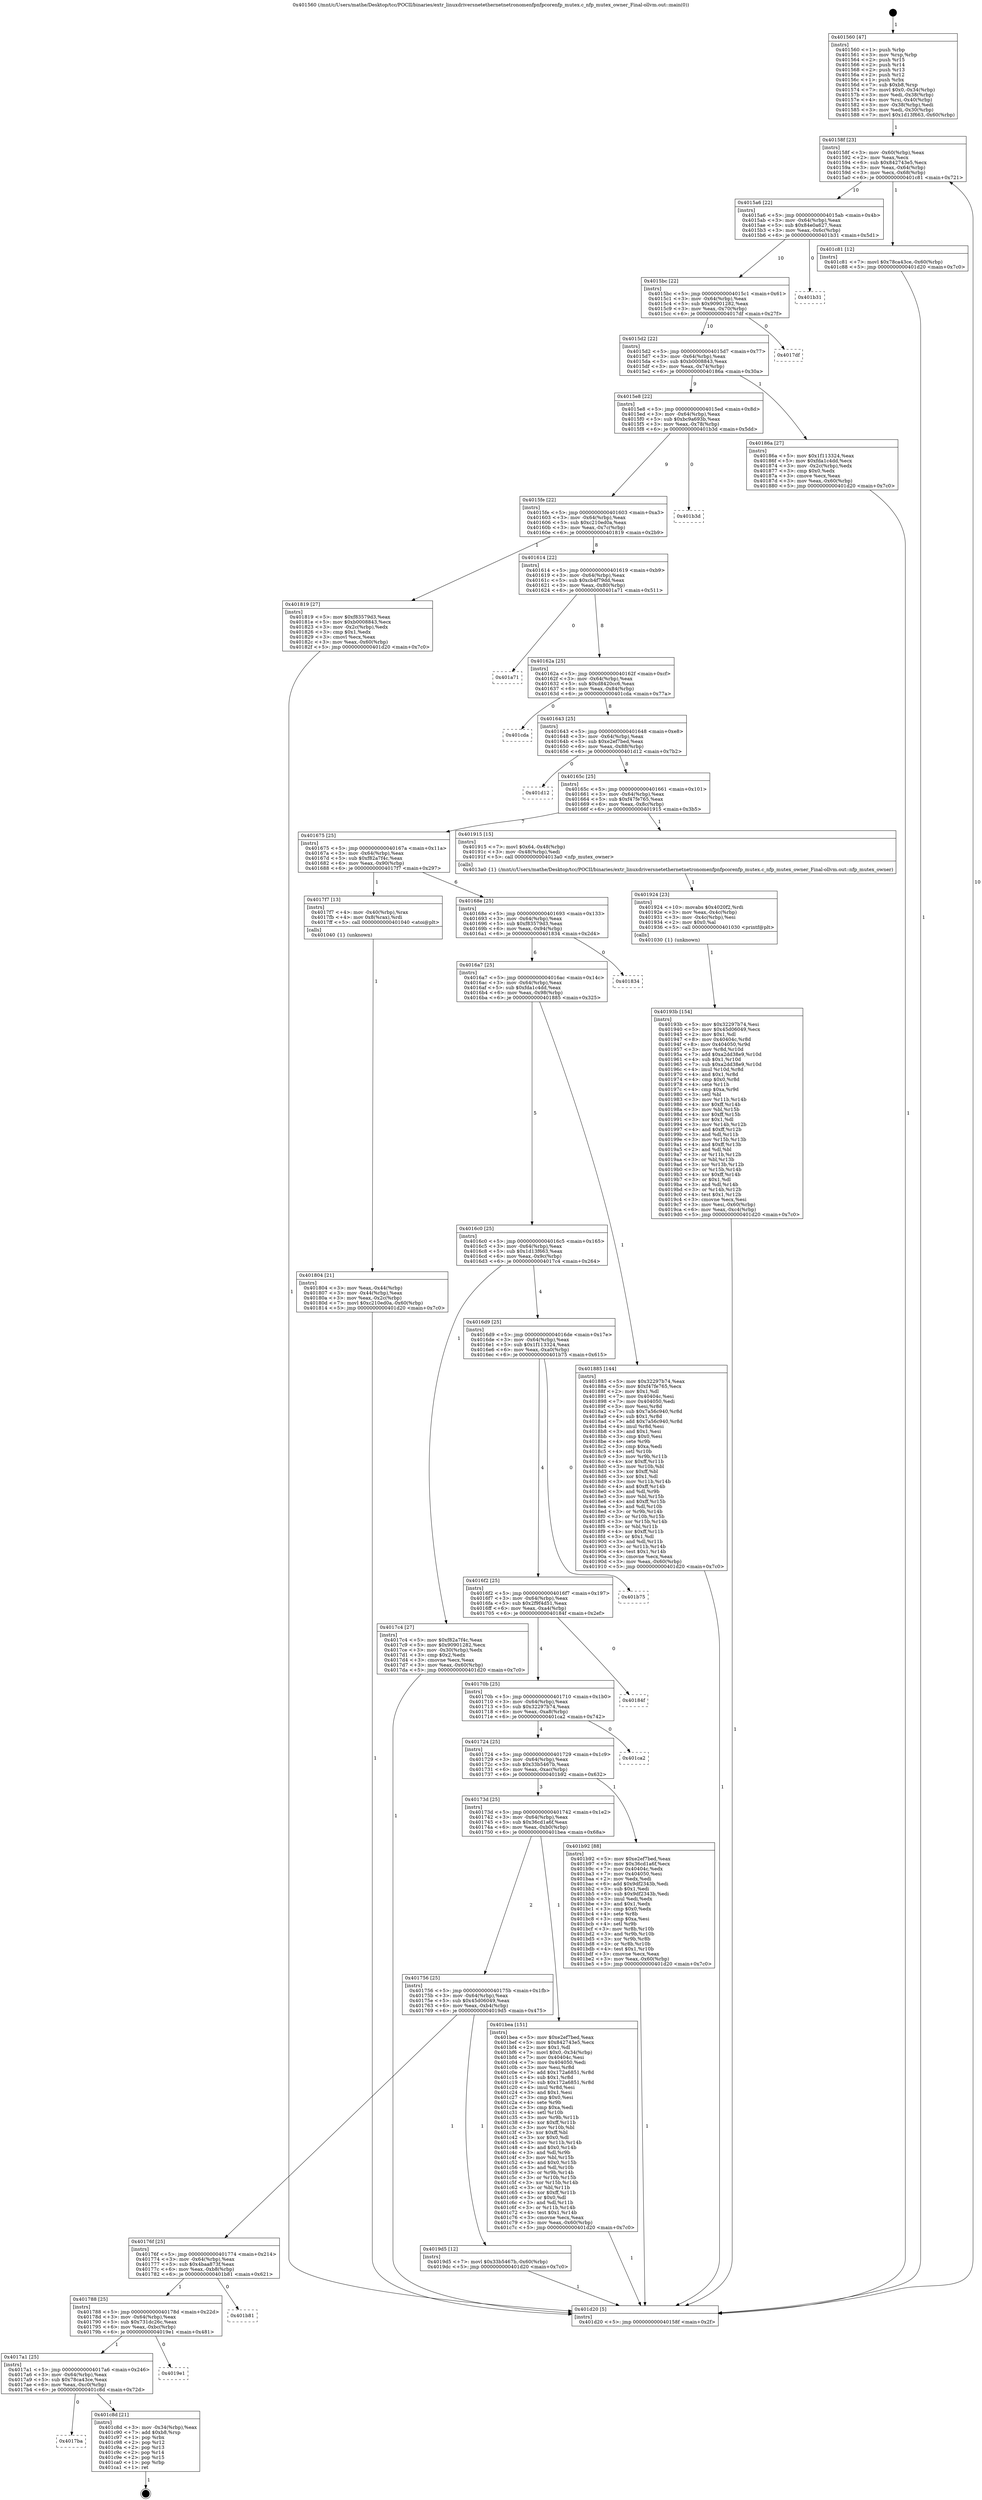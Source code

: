digraph "0x401560" {
  label = "0x401560 (/mnt/c/Users/mathe/Desktop/tcc/POCII/binaries/extr_linuxdriversnetethernetnetronomenfpnfpcorenfp_mutex.c_nfp_mutex_owner_Final-ollvm.out::main(0))"
  labelloc = "t"
  node[shape=record]

  Entry [label="",width=0.3,height=0.3,shape=circle,fillcolor=black,style=filled]
  "0x40158f" [label="{
     0x40158f [23]\l
     | [instrs]\l
     &nbsp;&nbsp;0x40158f \<+3\>: mov -0x60(%rbp),%eax\l
     &nbsp;&nbsp;0x401592 \<+2\>: mov %eax,%ecx\l
     &nbsp;&nbsp;0x401594 \<+6\>: sub $0x842743e5,%ecx\l
     &nbsp;&nbsp;0x40159a \<+3\>: mov %eax,-0x64(%rbp)\l
     &nbsp;&nbsp;0x40159d \<+3\>: mov %ecx,-0x68(%rbp)\l
     &nbsp;&nbsp;0x4015a0 \<+6\>: je 0000000000401c81 \<main+0x721\>\l
  }"]
  "0x401c81" [label="{
     0x401c81 [12]\l
     | [instrs]\l
     &nbsp;&nbsp;0x401c81 \<+7\>: movl $0x78ca43ce,-0x60(%rbp)\l
     &nbsp;&nbsp;0x401c88 \<+5\>: jmp 0000000000401d20 \<main+0x7c0\>\l
  }"]
  "0x4015a6" [label="{
     0x4015a6 [22]\l
     | [instrs]\l
     &nbsp;&nbsp;0x4015a6 \<+5\>: jmp 00000000004015ab \<main+0x4b\>\l
     &nbsp;&nbsp;0x4015ab \<+3\>: mov -0x64(%rbp),%eax\l
     &nbsp;&nbsp;0x4015ae \<+5\>: sub $0x84e0a627,%eax\l
     &nbsp;&nbsp;0x4015b3 \<+3\>: mov %eax,-0x6c(%rbp)\l
     &nbsp;&nbsp;0x4015b6 \<+6\>: je 0000000000401b31 \<main+0x5d1\>\l
  }"]
  Exit [label="",width=0.3,height=0.3,shape=circle,fillcolor=black,style=filled,peripheries=2]
  "0x401b31" [label="{
     0x401b31\l
  }", style=dashed]
  "0x4015bc" [label="{
     0x4015bc [22]\l
     | [instrs]\l
     &nbsp;&nbsp;0x4015bc \<+5\>: jmp 00000000004015c1 \<main+0x61\>\l
     &nbsp;&nbsp;0x4015c1 \<+3\>: mov -0x64(%rbp),%eax\l
     &nbsp;&nbsp;0x4015c4 \<+5\>: sub $0x90901282,%eax\l
     &nbsp;&nbsp;0x4015c9 \<+3\>: mov %eax,-0x70(%rbp)\l
     &nbsp;&nbsp;0x4015cc \<+6\>: je 00000000004017df \<main+0x27f\>\l
  }"]
  "0x4017ba" [label="{
     0x4017ba\l
  }", style=dashed]
  "0x4017df" [label="{
     0x4017df\l
  }", style=dashed]
  "0x4015d2" [label="{
     0x4015d2 [22]\l
     | [instrs]\l
     &nbsp;&nbsp;0x4015d2 \<+5\>: jmp 00000000004015d7 \<main+0x77\>\l
     &nbsp;&nbsp;0x4015d7 \<+3\>: mov -0x64(%rbp),%eax\l
     &nbsp;&nbsp;0x4015da \<+5\>: sub $0xb0008843,%eax\l
     &nbsp;&nbsp;0x4015df \<+3\>: mov %eax,-0x74(%rbp)\l
     &nbsp;&nbsp;0x4015e2 \<+6\>: je 000000000040186a \<main+0x30a\>\l
  }"]
  "0x401c8d" [label="{
     0x401c8d [21]\l
     | [instrs]\l
     &nbsp;&nbsp;0x401c8d \<+3\>: mov -0x34(%rbp),%eax\l
     &nbsp;&nbsp;0x401c90 \<+7\>: add $0xb8,%rsp\l
     &nbsp;&nbsp;0x401c97 \<+1\>: pop %rbx\l
     &nbsp;&nbsp;0x401c98 \<+2\>: pop %r12\l
     &nbsp;&nbsp;0x401c9a \<+2\>: pop %r13\l
     &nbsp;&nbsp;0x401c9c \<+2\>: pop %r14\l
     &nbsp;&nbsp;0x401c9e \<+2\>: pop %r15\l
     &nbsp;&nbsp;0x401ca0 \<+1\>: pop %rbp\l
     &nbsp;&nbsp;0x401ca1 \<+1\>: ret\l
  }"]
  "0x40186a" [label="{
     0x40186a [27]\l
     | [instrs]\l
     &nbsp;&nbsp;0x40186a \<+5\>: mov $0x1f113324,%eax\l
     &nbsp;&nbsp;0x40186f \<+5\>: mov $0xfda1c4dd,%ecx\l
     &nbsp;&nbsp;0x401874 \<+3\>: mov -0x2c(%rbp),%edx\l
     &nbsp;&nbsp;0x401877 \<+3\>: cmp $0x0,%edx\l
     &nbsp;&nbsp;0x40187a \<+3\>: cmove %ecx,%eax\l
     &nbsp;&nbsp;0x40187d \<+3\>: mov %eax,-0x60(%rbp)\l
     &nbsp;&nbsp;0x401880 \<+5\>: jmp 0000000000401d20 \<main+0x7c0\>\l
  }"]
  "0x4015e8" [label="{
     0x4015e8 [22]\l
     | [instrs]\l
     &nbsp;&nbsp;0x4015e8 \<+5\>: jmp 00000000004015ed \<main+0x8d\>\l
     &nbsp;&nbsp;0x4015ed \<+3\>: mov -0x64(%rbp),%eax\l
     &nbsp;&nbsp;0x4015f0 \<+5\>: sub $0xbc9a693b,%eax\l
     &nbsp;&nbsp;0x4015f5 \<+3\>: mov %eax,-0x78(%rbp)\l
     &nbsp;&nbsp;0x4015f8 \<+6\>: je 0000000000401b3d \<main+0x5dd\>\l
  }"]
  "0x4017a1" [label="{
     0x4017a1 [25]\l
     | [instrs]\l
     &nbsp;&nbsp;0x4017a1 \<+5\>: jmp 00000000004017a6 \<main+0x246\>\l
     &nbsp;&nbsp;0x4017a6 \<+3\>: mov -0x64(%rbp),%eax\l
     &nbsp;&nbsp;0x4017a9 \<+5\>: sub $0x78ca43ce,%eax\l
     &nbsp;&nbsp;0x4017ae \<+6\>: mov %eax,-0xc0(%rbp)\l
     &nbsp;&nbsp;0x4017b4 \<+6\>: je 0000000000401c8d \<main+0x72d\>\l
  }"]
  "0x401b3d" [label="{
     0x401b3d\l
  }", style=dashed]
  "0x4015fe" [label="{
     0x4015fe [22]\l
     | [instrs]\l
     &nbsp;&nbsp;0x4015fe \<+5\>: jmp 0000000000401603 \<main+0xa3\>\l
     &nbsp;&nbsp;0x401603 \<+3\>: mov -0x64(%rbp),%eax\l
     &nbsp;&nbsp;0x401606 \<+5\>: sub $0xc210ed0a,%eax\l
     &nbsp;&nbsp;0x40160b \<+3\>: mov %eax,-0x7c(%rbp)\l
     &nbsp;&nbsp;0x40160e \<+6\>: je 0000000000401819 \<main+0x2b9\>\l
  }"]
  "0x4019e1" [label="{
     0x4019e1\l
  }", style=dashed]
  "0x401819" [label="{
     0x401819 [27]\l
     | [instrs]\l
     &nbsp;&nbsp;0x401819 \<+5\>: mov $0xf83579d3,%eax\l
     &nbsp;&nbsp;0x40181e \<+5\>: mov $0xb0008843,%ecx\l
     &nbsp;&nbsp;0x401823 \<+3\>: mov -0x2c(%rbp),%edx\l
     &nbsp;&nbsp;0x401826 \<+3\>: cmp $0x1,%edx\l
     &nbsp;&nbsp;0x401829 \<+3\>: cmovl %ecx,%eax\l
     &nbsp;&nbsp;0x40182c \<+3\>: mov %eax,-0x60(%rbp)\l
     &nbsp;&nbsp;0x40182f \<+5\>: jmp 0000000000401d20 \<main+0x7c0\>\l
  }"]
  "0x401614" [label="{
     0x401614 [22]\l
     | [instrs]\l
     &nbsp;&nbsp;0x401614 \<+5\>: jmp 0000000000401619 \<main+0xb9\>\l
     &nbsp;&nbsp;0x401619 \<+3\>: mov -0x64(%rbp),%eax\l
     &nbsp;&nbsp;0x40161c \<+5\>: sub $0xcb4f79dd,%eax\l
     &nbsp;&nbsp;0x401621 \<+3\>: mov %eax,-0x80(%rbp)\l
     &nbsp;&nbsp;0x401624 \<+6\>: je 0000000000401a71 \<main+0x511\>\l
  }"]
  "0x401788" [label="{
     0x401788 [25]\l
     | [instrs]\l
     &nbsp;&nbsp;0x401788 \<+5\>: jmp 000000000040178d \<main+0x22d\>\l
     &nbsp;&nbsp;0x40178d \<+3\>: mov -0x64(%rbp),%eax\l
     &nbsp;&nbsp;0x401790 \<+5\>: sub $0x731dc26c,%eax\l
     &nbsp;&nbsp;0x401795 \<+6\>: mov %eax,-0xbc(%rbp)\l
     &nbsp;&nbsp;0x40179b \<+6\>: je 00000000004019e1 \<main+0x481\>\l
  }"]
  "0x401a71" [label="{
     0x401a71\l
  }", style=dashed]
  "0x40162a" [label="{
     0x40162a [25]\l
     | [instrs]\l
     &nbsp;&nbsp;0x40162a \<+5\>: jmp 000000000040162f \<main+0xcf\>\l
     &nbsp;&nbsp;0x40162f \<+3\>: mov -0x64(%rbp),%eax\l
     &nbsp;&nbsp;0x401632 \<+5\>: sub $0xd8420cc6,%eax\l
     &nbsp;&nbsp;0x401637 \<+6\>: mov %eax,-0x84(%rbp)\l
     &nbsp;&nbsp;0x40163d \<+6\>: je 0000000000401cda \<main+0x77a\>\l
  }"]
  "0x401b81" [label="{
     0x401b81\l
  }", style=dashed]
  "0x401cda" [label="{
     0x401cda\l
  }", style=dashed]
  "0x401643" [label="{
     0x401643 [25]\l
     | [instrs]\l
     &nbsp;&nbsp;0x401643 \<+5\>: jmp 0000000000401648 \<main+0xe8\>\l
     &nbsp;&nbsp;0x401648 \<+3\>: mov -0x64(%rbp),%eax\l
     &nbsp;&nbsp;0x40164b \<+5\>: sub $0xe2ef7bed,%eax\l
     &nbsp;&nbsp;0x401650 \<+6\>: mov %eax,-0x88(%rbp)\l
     &nbsp;&nbsp;0x401656 \<+6\>: je 0000000000401d12 \<main+0x7b2\>\l
  }"]
  "0x40176f" [label="{
     0x40176f [25]\l
     | [instrs]\l
     &nbsp;&nbsp;0x40176f \<+5\>: jmp 0000000000401774 \<main+0x214\>\l
     &nbsp;&nbsp;0x401774 \<+3\>: mov -0x64(%rbp),%eax\l
     &nbsp;&nbsp;0x401777 \<+5\>: sub $0x4baa873f,%eax\l
     &nbsp;&nbsp;0x40177c \<+6\>: mov %eax,-0xb8(%rbp)\l
     &nbsp;&nbsp;0x401782 \<+6\>: je 0000000000401b81 \<main+0x621\>\l
  }"]
  "0x401d12" [label="{
     0x401d12\l
  }", style=dashed]
  "0x40165c" [label="{
     0x40165c [25]\l
     | [instrs]\l
     &nbsp;&nbsp;0x40165c \<+5\>: jmp 0000000000401661 \<main+0x101\>\l
     &nbsp;&nbsp;0x401661 \<+3\>: mov -0x64(%rbp),%eax\l
     &nbsp;&nbsp;0x401664 \<+5\>: sub $0xf47fe765,%eax\l
     &nbsp;&nbsp;0x401669 \<+6\>: mov %eax,-0x8c(%rbp)\l
     &nbsp;&nbsp;0x40166f \<+6\>: je 0000000000401915 \<main+0x3b5\>\l
  }"]
  "0x4019d5" [label="{
     0x4019d5 [12]\l
     | [instrs]\l
     &nbsp;&nbsp;0x4019d5 \<+7\>: movl $0x33b5467b,-0x60(%rbp)\l
     &nbsp;&nbsp;0x4019dc \<+5\>: jmp 0000000000401d20 \<main+0x7c0\>\l
  }"]
  "0x401915" [label="{
     0x401915 [15]\l
     | [instrs]\l
     &nbsp;&nbsp;0x401915 \<+7\>: movl $0x64,-0x48(%rbp)\l
     &nbsp;&nbsp;0x40191c \<+3\>: mov -0x48(%rbp),%edi\l
     &nbsp;&nbsp;0x40191f \<+5\>: call 00000000004013a0 \<nfp_mutex_owner\>\l
     | [calls]\l
     &nbsp;&nbsp;0x4013a0 \{1\} (/mnt/c/Users/mathe/Desktop/tcc/POCII/binaries/extr_linuxdriversnetethernetnetronomenfpnfpcorenfp_mutex.c_nfp_mutex_owner_Final-ollvm.out::nfp_mutex_owner)\l
  }"]
  "0x401675" [label="{
     0x401675 [25]\l
     | [instrs]\l
     &nbsp;&nbsp;0x401675 \<+5\>: jmp 000000000040167a \<main+0x11a\>\l
     &nbsp;&nbsp;0x40167a \<+3\>: mov -0x64(%rbp),%eax\l
     &nbsp;&nbsp;0x40167d \<+5\>: sub $0xf82a7f4c,%eax\l
     &nbsp;&nbsp;0x401682 \<+6\>: mov %eax,-0x90(%rbp)\l
     &nbsp;&nbsp;0x401688 \<+6\>: je 00000000004017f7 \<main+0x297\>\l
  }"]
  "0x401756" [label="{
     0x401756 [25]\l
     | [instrs]\l
     &nbsp;&nbsp;0x401756 \<+5\>: jmp 000000000040175b \<main+0x1fb\>\l
     &nbsp;&nbsp;0x40175b \<+3\>: mov -0x64(%rbp),%eax\l
     &nbsp;&nbsp;0x40175e \<+5\>: sub $0x45d06049,%eax\l
     &nbsp;&nbsp;0x401763 \<+6\>: mov %eax,-0xb4(%rbp)\l
     &nbsp;&nbsp;0x401769 \<+6\>: je 00000000004019d5 \<main+0x475\>\l
  }"]
  "0x4017f7" [label="{
     0x4017f7 [13]\l
     | [instrs]\l
     &nbsp;&nbsp;0x4017f7 \<+4\>: mov -0x40(%rbp),%rax\l
     &nbsp;&nbsp;0x4017fb \<+4\>: mov 0x8(%rax),%rdi\l
     &nbsp;&nbsp;0x4017ff \<+5\>: call 0000000000401040 \<atoi@plt\>\l
     | [calls]\l
     &nbsp;&nbsp;0x401040 \{1\} (unknown)\l
  }"]
  "0x40168e" [label="{
     0x40168e [25]\l
     | [instrs]\l
     &nbsp;&nbsp;0x40168e \<+5\>: jmp 0000000000401693 \<main+0x133\>\l
     &nbsp;&nbsp;0x401693 \<+3\>: mov -0x64(%rbp),%eax\l
     &nbsp;&nbsp;0x401696 \<+5\>: sub $0xf83579d3,%eax\l
     &nbsp;&nbsp;0x40169b \<+6\>: mov %eax,-0x94(%rbp)\l
     &nbsp;&nbsp;0x4016a1 \<+6\>: je 0000000000401834 \<main+0x2d4\>\l
  }"]
  "0x401bea" [label="{
     0x401bea [151]\l
     | [instrs]\l
     &nbsp;&nbsp;0x401bea \<+5\>: mov $0xe2ef7bed,%eax\l
     &nbsp;&nbsp;0x401bef \<+5\>: mov $0x842743e5,%ecx\l
     &nbsp;&nbsp;0x401bf4 \<+2\>: mov $0x1,%dl\l
     &nbsp;&nbsp;0x401bf6 \<+7\>: movl $0x0,-0x34(%rbp)\l
     &nbsp;&nbsp;0x401bfd \<+7\>: mov 0x40404c,%esi\l
     &nbsp;&nbsp;0x401c04 \<+7\>: mov 0x404050,%edi\l
     &nbsp;&nbsp;0x401c0b \<+3\>: mov %esi,%r8d\l
     &nbsp;&nbsp;0x401c0e \<+7\>: add $0x172a6851,%r8d\l
     &nbsp;&nbsp;0x401c15 \<+4\>: sub $0x1,%r8d\l
     &nbsp;&nbsp;0x401c19 \<+7\>: sub $0x172a6851,%r8d\l
     &nbsp;&nbsp;0x401c20 \<+4\>: imul %r8d,%esi\l
     &nbsp;&nbsp;0x401c24 \<+3\>: and $0x1,%esi\l
     &nbsp;&nbsp;0x401c27 \<+3\>: cmp $0x0,%esi\l
     &nbsp;&nbsp;0x401c2a \<+4\>: sete %r9b\l
     &nbsp;&nbsp;0x401c2e \<+3\>: cmp $0xa,%edi\l
     &nbsp;&nbsp;0x401c31 \<+4\>: setl %r10b\l
     &nbsp;&nbsp;0x401c35 \<+3\>: mov %r9b,%r11b\l
     &nbsp;&nbsp;0x401c38 \<+4\>: xor $0xff,%r11b\l
     &nbsp;&nbsp;0x401c3c \<+3\>: mov %r10b,%bl\l
     &nbsp;&nbsp;0x401c3f \<+3\>: xor $0xff,%bl\l
     &nbsp;&nbsp;0x401c42 \<+3\>: xor $0x0,%dl\l
     &nbsp;&nbsp;0x401c45 \<+3\>: mov %r11b,%r14b\l
     &nbsp;&nbsp;0x401c48 \<+4\>: and $0x0,%r14b\l
     &nbsp;&nbsp;0x401c4c \<+3\>: and %dl,%r9b\l
     &nbsp;&nbsp;0x401c4f \<+3\>: mov %bl,%r15b\l
     &nbsp;&nbsp;0x401c52 \<+4\>: and $0x0,%r15b\l
     &nbsp;&nbsp;0x401c56 \<+3\>: and %dl,%r10b\l
     &nbsp;&nbsp;0x401c59 \<+3\>: or %r9b,%r14b\l
     &nbsp;&nbsp;0x401c5c \<+3\>: or %r10b,%r15b\l
     &nbsp;&nbsp;0x401c5f \<+3\>: xor %r15b,%r14b\l
     &nbsp;&nbsp;0x401c62 \<+3\>: or %bl,%r11b\l
     &nbsp;&nbsp;0x401c65 \<+4\>: xor $0xff,%r11b\l
     &nbsp;&nbsp;0x401c69 \<+3\>: or $0x0,%dl\l
     &nbsp;&nbsp;0x401c6c \<+3\>: and %dl,%r11b\l
     &nbsp;&nbsp;0x401c6f \<+3\>: or %r11b,%r14b\l
     &nbsp;&nbsp;0x401c72 \<+4\>: test $0x1,%r14b\l
     &nbsp;&nbsp;0x401c76 \<+3\>: cmovne %ecx,%eax\l
     &nbsp;&nbsp;0x401c79 \<+3\>: mov %eax,-0x60(%rbp)\l
     &nbsp;&nbsp;0x401c7c \<+5\>: jmp 0000000000401d20 \<main+0x7c0\>\l
  }"]
  "0x401834" [label="{
     0x401834\l
  }", style=dashed]
  "0x4016a7" [label="{
     0x4016a7 [25]\l
     | [instrs]\l
     &nbsp;&nbsp;0x4016a7 \<+5\>: jmp 00000000004016ac \<main+0x14c\>\l
     &nbsp;&nbsp;0x4016ac \<+3\>: mov -0x64(%rbp),%eax\l
     &nbsp;&nbsp;0x4016af \<+5\>: sub $0xfda1c4dd,%eax\l
     &nbsp;&nbsp;0x4016b4 \<+6\>: mov %eax,-0x98(%rbp)\l
     &nbsp;&nbsp;0x4016ba \<+6\>: je 0000000000401885 \<main+0x325\>\l
  }"]
  "0x40173d" [label="{
     0x40173d [25]\l
     | [instrs]\l
     &nbsp;&nbsp;0x40173d \<+5\>: jmp 0000000000401742 \<main+0x1e2\>\l
     &nbsp;&nbsp;0x401742 \<+3\>: mov -0x64(%rbp),%eax\l
     &nbsp;&nbsp;0x401745 \<+5\>: sub $0x36cd1a6f,%eax\l
     &nbsp;&nbsp;0x40174a \<+6\>: mov %eax,-0xb0(%rbp)\l
     &nbsp;&nbsp;0x401750 \<+6\>: je 0000000000401bea \<main+0x68a\>\l
  }"]
  "0x401885" [label="{
     0x401885 [144]\l
     | [instrs]\l
     &nbsp;&nbsp;0x401885 \<+5\>: mov $0x32297b74,%eax\l
     &nbsp;&nbsp;0x40188a \<+5\>: mov $0xf47fe765,%ecx\l
     &nbsp;&nbsp;0x40188f \<+2\>: mov $0x1,%dl\l
     &nbsp;&nbsp;0x401891 \<+7\>: mov 0x40404c,%esi\l
     &nbsp;&nbsp;0x401898 \<+7\>: mov 0x404050,%edi\l
     &nbsp;&nbsp;0x40189f \<+3\>: mov %esi,%r8d\l
     &nbsp;&nbsp;0x4018a2 \<+7\>: sub $0x7a56c940,%r8d\l
     &nbsp;&nbsp;0x4018a9 \<+4\>: sub $0x1,%r8d\l
     &nbsp;&nbsp;0x4018ad \<+7\>: add $0x7a56c940,%r8d\l
     &nbsp;&nbsp;0x4018b4 \<+4\>: imul %r8d,%esi\l
     &nbsp;&nbsp;0x4018b8 \<+3\>: and $0x1,%esi\l
     &nbsp;&nbsp;0x4018bb \<+3\>: cmp $0x0,%esi\l
     &nbsp;&nbsp;0x4018be \<+4\>: sete %r9b\l
     &nbsp;&nbsp;0x4018c2 \<+3\>: cmp $0xa,%edi\l
     &nbsp;&nbsp;0x4018c5 \<+4\>: setl %r10b\l
     &nbsp;&nbsp;0x4018c9 \<+3\>: mov %r9b,%r11b\l
     &nbsp;&nbsp;0x4018cc \<+4\>: xor $0xff,%r11b\l
     &nbsp;&nbsp;0x4018d0 \<+3\>: mov %r10b,%bl\l
     &nbsp;&nbsp;0x4018d3 \<+3\>: xor $0xff,%bl\l
     &nbsp;&nbsp;0x4018d6 \<+3\>: xor $0x1,%dl\l
     &nbsp;&nbsp;0x4018d9 \<+3\>: mov %r11b,%r14b\l
     &nbsp;&nbsp;0x4018dc \<+4\>: and $0xff,%r14b\l
     &nbsp;&nbsp;0x4018e0 \<+3\>: and %dl,%r9b\l
     &nbsp;&nbsp;0x4018e3 \<+3\>: mov %bl,%r15b\l
     &nbsp;&nbsp;0x4018e6 \<+4\>: and $0xff,%r15b\l
     &nbsp;&nbsp;0x4018ea \<+3\>: and %dl,%r10b\l
     &nbsp;&nbsp;0x4018ed \<+3\>: or %r9b,%r14b\l
     &nbsp;&nbsp;0x4018f0 \<+3\>: or %r10b,%r15b\l
     &nbsp;&nbsp;0x4018f3 \<+3\>: xor %r15b,%r14b\l
     &nbsp;&nbsp;0x4018f6 \<+3\>: or %bl,%r11b\l
     &nbsp;&nbsp;0x4018f9 \<+4\>: xor $0xff,%r11b\l
     &nbsp;&nbsp;0x4018fd \<+3\>: or $0x1,%dl\l
     &nbsp;&nbsp;0x401900 \<+3\>: and %dl,%r11b\l
     &nbsp;&nbsp;0x401903 \<+3\>: or %r11b,%r14b\l
     &nbsp;&nbsp;0x401906 \<+4\>: test $0x1,%r14b\l
     &nbsp;&nbsp;0x40190a \<+3\>: cmovne %ecx,%eax\l
     &nbsp;&nbsp;0x40190d \<+3\>: mov %eax,-0x60(%rbp)\l
     &nbsp;&nbsp;0x401910 \<+5\>: jmp 0000000000401d20 \<main+0x7c0\>\l
  }"]
  "0x4016c0" [label="{
     0x4016c0 [25]\l
     | [instrs]\l
     &nbsp;&nbsp;0x4016c0 \<+5\>: jmp 00000000004016c5 \<main+0x165\>\l
     &nbsp;&nbsp;0x4016c5 \<+3\>: mov -0x64(%rbp),%eax\l
     &nbsp;&nbsp;0x4016c8 \<+5\>: sub $0x1d13f663,%eax\l
     &nbsp;&nbsp;0x4016cd \<+6\>: mov %eax,-0x9c(%rbp)\l
     &nbsp;&nbsp;0x4016d3 \<+6\>: je 00000000004017c4 \<main+0x264\>\l
  }"]
  "0x401b92" [label="{
     0x401b92 [88]\l
     | [instrs]\l
     &nbsp;&nbsp;0x401b92 \<+5\>: mov $0xe2ef7bed,%eax\l
     &nbsp;&nbsp;0x401b97 \<+5\>: mov $0x36cd1a6f,%ecx\l
     &nbsp;&nbsp;0x401b9c \<+7\>: mov 0x40404c,%edx\l
     &nbsp;&nbsp;0x401ba3 \<+7\>: mov 0x404050,%esi\l
     &nbsp;&nbsp;0x401baa \<+2\>: mov %edx,%edi\l
     &nbsp;&nbsp;0x401bac \<+6\>: add $0x9df2343b,%edi\l
     &nbsp;&nbsp;0x401bb2 \<+3\>: sub $0x1,%edi\l
     &nbsp;&nbsp;0x401bb5 \<+6\>: sub $0x9df2343b,%edi\l
     &nbsp;&nbsp;0x401bbb \<+3\>: imul %edi,%edx\l
     &nbsp;&nbsp;0x401bbe \<+3\>: and $0x1,%edx\l
     &nbsp;&nbsp;0x401bc1 \<+3\>: cmp $0x0,%edx\l
     &nbsp;&nbsp;0x401bc4 \<+4\>: sete %r8b\l
     &nbsp;&nbsp;0x401bc8 \<+3\>: cmp $0xa,%esi\l
     &nbsp;&nbsp;0x401bcb \<+4\>: setl %r9b\l
     &nbsp;&nbsp;0x401bcf \<+3\>: mov %r8b,%r10b\l
     &nbsp;&nbsp;0x401bd2 \<+3\>: and %r9b,%r10b\l
     &nbsp;&nbsp;0x401bd5 \<+3\>: xor %r9b,%r8b\l
     &nbsp;&nbsp;0x401bd8 \<+3\>: or %r8b,%r10b\l
     &nbsp;&nbsp;0x401bdb \<+4\>: test $0x1,%r10b\l
     &nbsp;&nbsp;0x401bdf \<+3\>: cmovne %ecx,%eax\l
     &nbsp;&nbsp;0x401be2 \<+3\>: mov %eax,-0x60(%rbp)\l
     &nbsp;&nbsp;0x401be5 \<+5\>: jmp 0000000000401d20 \<main+0x7c0\>\l
  }"]
  "0x4017c4" [label="{
     0x4017c4 [27]\l
     | [instrs]\l
     &nbsp;&nbsp;0x4017c4 \<+5\>: mov $0xf82a7f4c,%eax\l
     &nbsp;&nbsp;0x4017c9 \<+5\>: mov $0x90901282,%ecx\l
     &nbsp;&nbsp;0x4017ce \<+3\>: mov -0x30(%rbp),%edx\l
     &nbsp;&nbsp;0x4017d1 \<+3\>: cmp $0x2,%edx\l
     &nbsp;&nbsp;0x4017d4 \<+3\>: cmovne %ecx,%eax\l
     &nbsp;&nbsp;0x4017d7 \<+3\>: mov %eax,-0x60(%rbp)\l
     &nbsp;&nbsp;0x4017da \<+5\>: jmp 0000000000401d20 \<main+0x7c0\>\l
  }"]
  "0x4016d9" [label="{
     0x4016d9 [25]\l
     | [instrs]\l
     &nbsp;&nbsp;0x4016d9 \<+5\>: jmp 00000000004016de \<main+0x17e\>\l
     &nbsp;&nbsp;0x4016de \<+3\>: mov -0x64(%rbp),%eax\l
     &nbsp;&nbsp;0x4016e1 \<+5\>: sub $0x1f113324,%eax\l
     &nbsp;&nbsp;0x4016e6 \<+6\>: mov %eax,-0xa0(%rbp)\l
     &nbsp;&nbsp;0x4016ec \<+6\>: je 0000000000401b75 \<main+0x615\>\l
  }"]
  "0x401d20" [label="{
     0x401d20 [5]\l
     | [instrs]\l
     &nbsp;&nbsp;0x401d20 \<+5\>: jmp 000000000040158f \<main+0x2f\>\l
  }"]
  "0x401560" [label="{
     0x401560 [47]\l
     | [instrs]\l
     &nbsp;&nbsp;0x401560 \<+1\>: push %rbp\l
     &nbsp;&nbsp;0x401561 \<+3\>: mov %rsp,%rbp\l
     &nbsp;&nbsp;0x401564 \<+2\>: push %r15\l
     &nbsp;&nbsp;0x401566 \<+2\>: push %r14\l
     &nbsp;&nbsp;0x401568 \<+2\>: push %r13\l
     &nbsp;&nbsp;0x40156a \<+2\>: push %r12\l
     &nbsp;&nbsp;0x40156c \<+1\>: push %rbx\l
     &nbsp;&nbsp;0x40156d \<+7\>: sub $0xb8,%rsp\l
     &nbsp;&nbsp;0x401574 \<+7\>: movl $0x0,-0x34(%rbp)\l
     &nbsp;&nbsp;0x40157b \<+3\>: mov %edi,-0x38(%rbp)\l
     &nbsp;&nbsp;0x40157e \<+4\>: mov %rsi,-0x40(%rbp)\l
     &nbsp;&nbsp;0x401582 \<+3\>: mov -0x38(%rbp),%edi\l
     &nbsp;&nbsp;0x401585 \<+3\>: mov %edi,-0x30(%rbp)\l
     &nbsp;&nbsp;0x401588 \<+7\>: movl $0x1d13f663,-0x60(%rbp)\l
  }"]
  "0x401804" [label="{
     0x401804 [21]\l
     | [instrs]\l
     &nbsp;&nbsp;0x401804 \<+3\>: mov %eax,-0x44(%rbp)\l
     &nbsp;&nbsp;0x401807 \<+3\>: mov -0x44(%rbp),%eax\l
     &nbsp;&nbsp;0x40180a \<+3\>: mov %eax,-0x2c(%rbp)\l
     &nbsp;&nbsp;0x40180d \<+7\>: movl $0xc210ed0a,-0x60(%rbp)\l
     &nbsp;&nbsp;0x401814 \<+5\>: jmp 0000000000401d20 \<main+0x7c0\>\l
  }"]
  "0x401924" [label="{
     0x401924 [23]\l
     | [instrs]\l
     &nbsp;&nbsp;0x401924 \<+10\>: movabs $0x4020f2,%rdi\l
     &nbsp;&nbsp;0x40192e \<+3\>: mov %eax,-0x4c(%rbp)\l
     &nbsp;&nbsp;0x401931 \<+3\>: mov -0x4c(%rbp),%esi\l
     &nbsp;&nbsp;0x401934 \<+2\>: mov $0x0,%al\l
     &nbsp;&nbsp;0x401936 \<+5\>: call 0000000000401030 \<printf@plt\>\l
     | [calls]\l
     &nbsp;&nbsp;0x401030 \{1\} (unknown)\l
  }"]
  "0x40193b" [label="{
     0x40193b [154]\l
     | [instrs]\l
     &nbsp;&nbsp;0x40193b \<+5\>: mov $0x32297b74,%esi\l
     &nbsp;&nbsp;0x401940 \<+5\>: mov $0x45d06049,%ecx\l
     &nbsp;&nbsp;0x401945 \<+2\>: mov $0x1,%dl\l
     &nbsp;&nbsp;0x401947 \<+8\>: mov 0x40404c,%r8d\l
     &nbsp;&nbsp;0x40194f \<+8\>: mov 0x404050,%r9d\l
     &nbsp;&nbsp;0x401957 \<+3\>: mov %r8d,%r10d\l
     &nbsp;&nbsp;0x40195a \<+7\>: add $0xa2dd38e9,%r10d\l
     &nbsp;&nbsp;0x401961 \<+4\>: sub $0x1,%r10d\l
     &nbsp;&nbsp;0x401965 \<+7\>: sub $0xa2dd38e9,%r10d\l
     &nbsp;&nbsp;0x40196c \<+4\>: imul %r10d,%r8d\l
     &nbsp;&nbsp;0x401970 \<+4\>: and $0x1,%r8d\l
     &nbsp;&nbsp;0x401974 \<+4\>: cmp $0x0,%r8d\l
     &nbsp;&nbsp;0x401978 \<+4\>: sete %r11b\l
     &nbsp;&nbsp;0x40197c \<+4\>: cmp $0xa,%r9d\l
     &nbsp;&nbsp;0x401980 \<+3\>: setl %bl\l
     &nbsp;&nbsp;0x401983 \<+3\>: mov %r11b,%r14b\l
     &nbsp;&nbsp;0x401986 \<+4\>: xor $0xff,%r14b\l
     &nbsp;&nbsp;0x40198a \<+3\>: mov %bl,%r15b\l
     &nbsp;&nbsp;0x40198d \<+4\>: xor $0xff,%r15b\l
     &nbsp;&nbsp;0x401991 \<+3\>: xor $0x1,%dl\l
     &nbsp;&nbsp;0x401994 \<+3\>: mov %r14b,%r12b\l
     &nbsp;&nbsp;0x401997 \<+4\>: and $0xff,%r12b\l
     &nbsp;&nbsp;0x40199b \<+3\>: and %dl,%r11b\l
     &nbsp;&nbsp;0x40199e \<+3\>: mov %r15b,%r13b\l
     &nbsp;&nbsp;0x4019a1 \<+4\>: and $0xff,%r13b\l
     &nbsp;&nbsp;0x4019a5 \<+2\>: and %dl,%bl\l
     &nbsp;&nbsp;0x4019a7 \<+3\>: or %r11b,%r12b\l
     &nbsp;&nbsp;0x4019aa \<+3\>: or %bl,%r13b\l
     &nbsp;&nbsp;0x4019ad \<+3\>: xor %r13b,%r12b\l
     &nbsp;&nbsp;0x4019b0 \<+3\>: or %r15b,%r14b\l
     &nbsp;&nbsp;0x4019b3 \<+4\>: xor $0xff,%r14b\l
     &nbsp;&nbsp;0x4019b7 \<+3\>: or $0x1,%dl\l
     &nbsp;&nbsp;0x4019ba \<+3\>: and %dl,%r14b\l
     &nbsp;&nbsp;0x4019bd \<+3\>: or %r14b,%r12b\l
     &nbsp;&nbsp;0x4019c0 \<+4\>: test $0x1,%r12b\l
     &nbsp;&nbsp;0x4019c4 \<+3\>: cmovne %ecx,%esi\l
     &nbsp;&nbsp;0x4019c7 \<+3\>: mov %esi,-0x60(%rbp)\l
     &nbsp;&nbsp;0x4019ca \<+6\>: mov %eax,-0xc4(%rbp)\l
     &nbsp;&nbsp;0x4019d0 \<+5\>: jmp 0000000000401d20 \<main+0x7c0\>\l
  }"]
  "0x401724" [label="{
     0x401724 [25]\l
     | [instrs]\l
     &nbsp;&nbsp;0x401724 \<+5\>: jmp 0000000000401729 \<main+0x1c9\>\l
     &nbsp;&nbsp;0x401729 \<+3\>: mov -0x64(%rbp),%eax\l
     &nbsp;&nbsp;0x40172c \<+5\>: sub $0x33b5467b,%eax\l
     &nbsp;&nbsp;0x401731 \<+6\>: mov %eax,-0xac(%rbp)\l
     &nbsp;&nbsp;0x401737 \<+6\>: je 0000000000401b92 \<main+0x632\>\l
  }"]
  "0x401b75" [label="{
     0x401b75\l
  }", style=dashed]
  "0x4016f2" [label="{
     0x4016f2 [25]\l
     | [instrs]\l
     &nbsp;&nbsp;0x4016f2 \<+5\>: jmp 00000000004016f7 \<main+0x197\>\l
     &nbsp;&nbsp;0x4016f7 \<+3\>: mov -0x64(%rbp),%eax\l
     &nbsp;&nbsp;0x4016fa \<+5\>: sub $0x2f9f4d51,%eax\l
     &nbsp;&nbsp;0x4016ff \<+6\>: mov %eax,-0xa4(%rbp)\l
     &nbsp;&nbsp;0x401705 \<+6\>: je 000000000040184f \<main+0x2ef\>\l
  }"]
  "0x401ca2" [label="{
     0x401ca2\l
  }", style=dashed]
  "0x40184f" [label="{
     0x40184f\l
  }", style=dashed]
  "0x40170b" [label="{
     0x40170b [25]\l
     | [instrs]\l
     &nbsp;&nbsp;0x40170b \<+5\>: jmp 0000000000401710 \<main+0x1b0\>\l
     &nbsp;&nbsp;0x401710 \<+3\>: mov -0x64(%rbp),%eax\l
     &nbsp;&nbsp;0x401713 \<+5\>: sub $0x32297b74,%eax\l
     &nbsp;&nbsp;0x401718 \<+6\>: mov %eax,-0xa8(%rbp)\l
     &nbsp;&nbsp;0x40171e \<+6\>: je 0000000000401ca2 \<main+0x742\>\l
  }"]
  Entry -> "0x401560" [label=" 1"]
  "0x40158f" -> "0x401c81" [label=" 1"]
  "0x40158f" -> "0x4015a6" [label=" 10"]
  "0x401c8d" -> Exit [label=" 1"]
  "0x4015a6" -> "0x401b31" [label=" 0"]
  "0x4015a6" -> "0x4015bc" [label=" 10"]
  "0x4017a1" -> "0x4017ba" [label=" 0"]
  "0x4015bc" -> "0x4017df" [label=" 0"]
  "0x4015bc" -> "0x4015d2" [label=" 10"]
  "0x4017a1" -> "0x401c8d" [label=" 1"]
  "0x4015d2" -> "0x40186a" [label=" 1"]
  "0x4015d2" -> "0x4015e8" [label=" 9"]
  "0x401788" -> "0x4017a1" [label=" 1"]
  "0x4015e8" -> "0x401b3d" [label=" 0"]
  "0x4015e8" -> "0x4015fe" [label=" 9"]
  "0x401788" -> "0x4019e1" [label=" 0"]
  "0x4015fe" -> "0x401819" [label=" 1"]
  "0x4015fe" -> "0x401614" [label=" 8"]
  "0x40176f" -> "0x401788" [label=" 1"]
  "0x401614" -> "0x401a71" [label=" 0"]
  "0x401614" -> "0x40162a" [label=" 8"]
  "0x40176f" -> "0x401b81" [label=" 0"]
  "0x40162a" -> "0x401cda" [label=" 0"]
  "0x40162a" -> "0x401643" [label=" 8"]
  "0x401c81" -> "0x401d20" [label=" 1"]
  "0x401643" -> "0x401d12" [label=" 0"]
  "0x401643" -> "0x40165c" [label=" 8"]
  "0x401bea" -> "0x401d20" [label=" 1"]
  "0x40165c" -> "0x401915" [label=" 1"]
  "0x40165c" -> "0x401675" [label=" 7"]
  "0x401b92" -> "0x401d20" [label=" 1"]
  "0x401675" -> "0x4017f7" [label=" 1"]
  "0x401675" -> "0x40168e" [label=" 6"]
  "0x401756" -> "0x40176f" [label=" 1"]
  "0x40168e" -> "0x401834" [label=" 0"]
  "0x40168e" -> "0x4016a7" [label=" 6"]
  "0x401756" -> "0x4019d5" [label=" 1"]
  "0x4016a7" -> "0x401885" [label=" 1"]
  "0x4016a7" -> "0x4016c0" [label=" 5"]
  "0x40173d" -> "0x401756" [label=" 2"]
  "0x4016c0" -> "0x4017c4" [label=" 1"]
  "0x4016c0" -> "0x4016d9" [label=" 4"]
  "0x4017c4" -> "0x401d20" [label=" 1"]
  "0x401560" -> "0x40158f" [label=" 1"]
  "0x401d20" -> "0x40158f" [label=" 10"]
  "0x4017f7" -> "0x401804" [label=" 1"]
  "0x401804" -> "0x401d20" [label=" 1"]
  "0x401819" -> "0x401d20" [label=" 1"]
  "0x40186a" -> "0x401d20" [label=" 1"]
  "0x401885" -> "0x401d20" [label=" 1"]
  "0x401915" -> "0x401924" [label=" 1"]
  "0x401924" -> "0x40193b" [label=" 1"]
  "0x40193b" -> "0x401d20" [label=" 1"]
  "0x40173d" -> "0x401bea" [label=" 1"]
  "0x4016d9" -> "0x401b75" [label=" 0"]
  "0x4016d9" -> "0x4016f2" [label=" 4"]
  "0x401724" -> "0x40173d" [label=" 3"]
  "0x4016f2" -> "0x40184f" [label=" 0"]
  "0x4016f2" -> "0x40170b" [label=" 4"]
  "0x401724" -> "0x401b92" [label=" 1"]
  "0x40170b" -> "0x401ca2" [label=" 0"]
  "0x40170b" -> "0x401724" [label=" 4"]
  "0x4019d5" -> "0x401d20" [label=" 1"]
}
